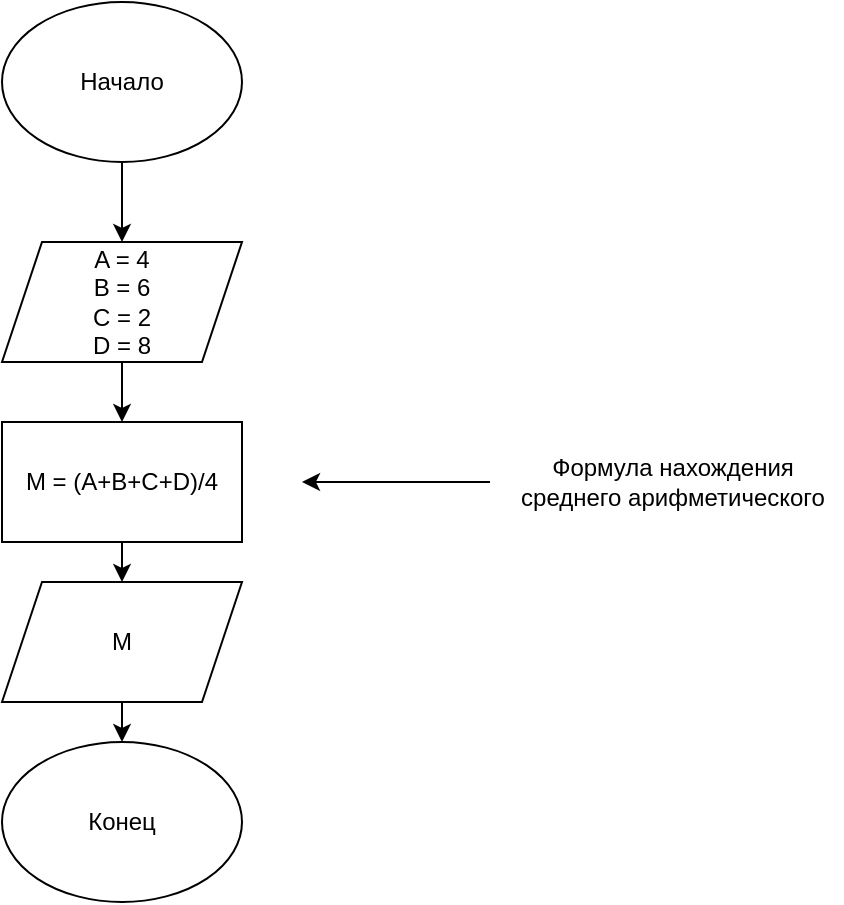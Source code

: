 <mxfile version="20.0.1" type="device" pages="2"><diagram id="C5RBs43oDa-KdzZeNtuy" name="Задача 3. Составить блок-схему нахождения среднего арифметического из 4-х чисел."><mxGraphModel dx="1374" dy="789" grid="1" gridSize="10" guides="1" tooltips="1" connect="1" arrows="1" fold="1" page="1" pageScale="1" pageWidth="827" pageHeight="1169" math="0" shadow="0"><root><mxCell id="WIyWlLk6GJQsqaUBKTNV-0"/><mxCell id="WIyWlLk6GJQsqaUBKTNV-1" parent="WIyWlLk6GJQsqaUBKTNV-0"/><mxCell id="jToJd1AHwoO0waYQYnia-0" value="Начало" style="ellipse;whiteSpace=wrap;html=1;" parent="WIyWlLk6GJQsqaUBKTNV-1" vertex="1"><mxGeometry x="120" y="40" width="120" height="80" as="geometry"/></mxCell><mxCell id="jToJd1AHwoO0waYQYnia-1" value="" style="endArrow=classic;html=1;rounded=0;exitX=0.5;exitY=1;exitDx=0;exitDy=0;entryX=0.5;entryY=0;entryDx=0;entryDy=0;" parent="WIyWlLk6GJQsqaUBKTNV-1" source="jToJd1AHwoO0waYQYnia-0" edge="1"><mxGeometry width="50" height="50" relative="1" as="geometry"><mxPoint x="13" y="240" as="sourcePoint"/><mxPoint x="180" y="160" as="targetPoint"/></mxGeometry></mxCell><mxCell id="jToJd1AHwoO0waYQYnia-2" value="&lt;span style=&quot;&quot;&gt;A = 4&lt;/span&gt;&lt;br style=&quot;&quot;&gt;&lt;span style=&quot;&quot;&gt;B = 6&lt;/span&gt;&lt;br style=&quot;&quot;&gt;&lt;span style=&quot;&quot;&gt;C = 2&lt;/span&gt;&lt;br style=&quot;&quot;&gt;&lt;span style=&quot;&quot;&gt;D = 8&lt;/span&gt;" style="shape=parallelogram;perimeter=parallelogramPerimeter;whiteSpace=wrap;html=1;fixedSize=1;" parent="WIyWlLk6GJQsqaUBKTNV-1" vertex="1"><mxGeometry x="120" y="160" width="120" height="60" as="geometry"/></mxCell><mxCell id="jToJd1AHwoO0waYQYnia-3" value="" style="endArrow=classic;html=1;rounded=0;exitX=0.5;exitY=1;exitDx=0;exitDy=0;" parent="WIyWlLk6GJQsqaUBKTNV-1" source="jToJd1AHwoO0waYQYnia-2" target="jToJd1AHwoO0waYQYnia-4" edge="1"><mxGeometry width="50" height="50" relative="1" as="geometry"><mxPoint x="180" y="260" as="sourcePoint"/><mxPoint x="180" y="250" as="targetPoint"/></mxGeometry></mxCell><mxCell id="jToJd1AHwoO0waYQYnia-4" value="M = (A+B+C+D)/4" style="rounded=0;whiteSpace=wrap;html=1;" parent="WIyWlLk6GJQsqaUBKTNV-1" vertex="1"><mxGeometry x="120" y="250" width="120" height="60" as="geometry"/></mxCell><mxCell id="jToJd1AHwoO0waYQYnia-5" value="" style="endArrow=classic;html=1;rounded=0;exitX=0.5;exitY=1;exitDx=0;exitDy=0;" parent="WIyWlLk6GJQsqaUBKTNV-1" source="jToJd1AHwoO0waYQYnia-4" target="jToJd1AHwoO0waYQYnia-6" edge="1"><mxGeometry width="50" height="50" relative="1" as="geometry"><mxPoint x="180" y="260" as="sourcePoint"/><mxPoint x="180" y="340" as="targetPoint"/></mxGeometry></mxCell><mxCell id="jToJd1AHwoO0waYQYnia-6" value="M" style="shape=parallelogram;perimeter=parallelogramPerimeter;whiteSpace=wrap;html=1;fixedSize=1;" parent="WIyWlLk6GJQsqaUBKTNV-1" vertex="1"><mxGeometry x="120" y="330" width="120" height="60" as="geometry"/></mxCell><mxCell id="jToJd1AHwoO0waYQYnia-7" value="Конец" style="ellipse;whiteSpace=wrap;html=1;" parent="WIyWlLk6GJQsqaUBKTNV-1" vertex="1"><mxGeometry x="120" y="410" width="120" height="80" as="geometry"/></mxCell><mxCell id="jToJd1AHwoO0waYQYnia-8" value="" style="endArrow=classic;html=1;rounded=0;exitX=0.5;exitY=1;exitDx=0;exitDy=0;entryX=0.5;entryY=0;entryDx=0;entryDy=0;" parent="WIyWlLk6GJQsqaUBKTNV-1" source="jToJd1AHwoO0waYQYnia-6" target="jToJd1AHwoO0waYQYnia-7" edge="1"><mxGeometry width="50" height="50" relative="1" as="geometry"><mxPoint x="180" y="380" as="sourcePoint"/><mxPoint x="230" y="330" as="targetPoint"/></mxGeometry></mxCell><mxCell id="VDC5bJ_ZYdcgdoOxUnnP-0" value="" style="endArrow=classic;html=1;rounded=0;" parent="WIyWlLk6GJQsqaUBKTNV-1" edge="1"><mxGeometry width="50" height="50" relative="1" as="geometry"><mxPoint x="364" y="280" as="sourcePoint"/><mxPoint x="270" y="280" as="targetPoint"/></mxGeometry></mxCell><mxCell id="VDC5bJ_ZYdcgdoOxUnnP-1" value="Формула нахождения&lt;br&gt;среднего арифметического" style="text;html=1;align=center;verticalAlign=middle;resizable=0;points=[];autosize=1;strokeColor=none;fillColor=none;" parent="WIyWlLk6GJQsqaUBKTNV-1" vertex="1"><mxGeometry x="370" y="265" width="170" height="30" as="geometry"/></mxCell></root></mxGraphModel></diagram><diagram id="ZHItxFfwyJM9wqCge1ok" name="Задача 6. Составить блок-схему нахождения факториала N"><mxGraphModel dx="1374" dy="789" grid="1" gridSize="10" guides="1" tooltips="1" connect="1" arrows="1" fold="1" page="1" pageScale="1" pageWidth="827" pageHeight="1169" math="0" shadow="0"><root><mxCell id="0"/><mxCell id="1" parent="0"/><mxCell id="CiOfcsdZ8kjkmpSNImLr-4" style="edgeStyle=orthogonalEdgeStyle;rounded=0;orthogonalLoop=1;jettySize=auto;html=1;exitX=0.5;exitY=1;exitDx=0;exitDy=0;entryX=0.5;entryY=0;entryDx=0;entryDy=0;" parent="1" source="CiOfcsdZ8kjkmpSNImLr-1" target="CiOfcsdZ8kjkmpSNImLr-2" edge="1"><mxGeometry relative="1" as="geometry"/></mxCell><mxCell id="CiOfcsdZ8kjkmpSNImLr-1" value="Начало" style="ellipse;whiteSpace=wrap;html=1;" parent="1" vertex="1"><mxGeometry x="190" y="80" width="120" height="80" as="geometry"/></mxCell><mxCell id="CiOfcsdZ8kjkmpSNImLr-6" style="edgeStyle=orthogonalEdgeStyle;rounded=0;orthogonalLoop=1;jettySize=auto;html=1;exitX=0.5;exitY=1;exitDx=0;exitDy=0;entryX=0.5;entryY=0;entryDx=0;entryDy=0;" parent="1" source="CiOfcsdZ8kjkmpSNImLr-2" target="CiOfcsdZ8kjkmpSNImLr-5" edge="1"><mxGeometry relative="1" as="geometry"/></mxCell><mxCell id="CiOfcsdZ8kjkmpSNImLr-2" value="ввод N" style="shape=parallelogram;perimeter=parallelogramPerimeter;whiteSpace=wrap;html=1;fixedSize=1;" parent="1" vertex="1"><mxGeometry x="190" y="190" width="120" height="60" as="geometry"/></mxCell><mxCell id="CiOfcsdZ8kjkmpSNImLr-14" style="edgeStyle=orthogonalEdgeStyle;rounded=0;orthogonalLoop=1;jettySize=auto;html=1;exitX=0.5;exitY=1;exitDx=0;exitDy=0;entryX=0.5;entryY=0;entryDx=0;entryDy=0;" parent="1" source="CiOfcsdZ8kjkmpSNImLr-5" target="CiOfcsdZ8kjkmpSNImLr-12" edge="1"><mxGeometry relative="1" as="geometry"/></mxCell><mxCell id="CiOfcsdZ8kjkmpSNImLr-5" value="х =1, A = 0" style="rounded=0;whiteSpace=wrap;html=1;" parent="1" vertex="1"><mxGeometry x="190" y="280" width="120" height="60" as="geometry"/></mxCell><mxCell id="CiOfcsdZ8kjkmpSNImLr-15" style="edgeStyle=orthogonalEdgeStyle;rounded=0;orthogonalLoop=1;jettySize=auto;html=1;exitX=0.5;exitY=1;exitDx=0;exitDy=0;entryX=0.5;entryY=0;entryDx=0;entryDy=0;" parent="1" source="CiOfcsdZ8kjkmpSNImLr-12" edge="1"><mxGeometry relative="1" as="geometry"><mxPoint x="250" y="500" as="targetPoint"/></mxGeometry></mxCell><mxCell id="55DOO3jflub3Pf6WHoel-6" style="edgeStyle=orthogonalEdgeStyle;rounded=0;orthogonalLoop=1;jettySize=auto;html=1;entryX=1;entryY=0.5;entryDx=0;entryDy=0;" parent="1" source="CiOfcsdZ8kjkmpSNImLr-12" target="CiOfcsdZ8kjkmpSNImLr-17" edge="1"><mxGeometry relative="1" as="geometry"><Array as="points"><mxPoint x="350" y="420"/><mxPoint x="350" y="630"/></Array></mxGeometry></mxCell><mxCell id="CiOfcsdZ8kjkmpSNImLr-12" value="х &amp;gt; N?" style="rhombus;whiteSpace=wrap;html=1;" parent="1" vertex="1"><mxGeometry x="210" y="380" width="80" height="80" as="geometry"/></mxCell><mxCell id="CiOfcsdZ8kjkmpSNImLr-20" value="" style="edgeStyle=orthogonalEdgeStyle;rounded=0;orthogonalLoop=1;jettySize=auto;html=1;" parent="1" source="CiOfcsdZ8kjkmpSNImLr-17" target="CiOfcsdZ8kjkmpSNImLr-19" edge="1"><mxGeometry relative="1" as="geometry"/></mxCell><mxCell id="CiOfcsdZ8kjkmpSNImLr-17" value="вывод А" style="shape=parallelogram;perimeter=parallelogramPerimeter;whiteSpace=wrap;html=1;fixedSize=1;" parent="1" vertex="1"><mxGeometry x="190" y="600" width="120" height="60" as="geometry"/></mxCell><mxCell id="CiOfcsdZ8kjkmpSNImLr-19" value="Конец" style="ellipse;whiteSpace=wrap;html=1;" parent="1" vertex="1"><mxGeometry x="190" y="690" width="120" height="60" as="geometry"/></mxCell><mxCell id="55DOO3jflub3Pf6WHoel-1" value="нет" style="text;html=1;align=center;verticalAlign=middle;resizable=0;points=[];autosize=1;strokeColor=none;fillColor=none;" parent="1" vertex="1"><mxGeometry x="325" y="390" width="30" height="20" as="geometry"/></mxCell><mxCell id="55DOO3jflub3Pf6WHoel-3" value="да" style="text;html=1;align=center;verticalAlign=middle;resizable=0;points=[];autosize=1;strokeColor=none;fillColor=none;" parent="1" vertex="1"><mxGeometry x="255" y="460" width="30" height="20" as="geometry"/></mxCell><mxCell id="55DOO3jflub3Pf6WHoel-5" style="edgeStyle=orthogonalEdgeStyle;rounded=0;orthogonalLoop=1;jettySize=auto;html=1;entryX=0;entryY=0.5;entryDx=0;entryDy=0;" parent="1" source="55DOO3jflub3Pf6WHoel-4" target="CiOfcsdZ8kjkmpSNImLr-12" edge="1"><mxGeometry relative="1" as="geometry"><mxPoint x="150" y="470" as="targetPoint"/><Array as="points"><mxPoint x="170" y="530"/><mxPoint x="170" y="420"/></Array></mxGeometry></mxCell><mxCell id="55DOO3jflub3Pf6WHoel-4" value="А = А*х&lt;br&gt;х = х+1" style="rounded=0;whiteSpace=wrap;html=1;" parent="1" vertex="1"><mxGeometry x="190" y="500" width="120" height="60" as="geometry"/></mxCell><mxCell id="55DOO3jflub3Pf6WHoel-7" value="Например необходимо просчитать факториал первых 10 чисел&lt;br&gt;&lt;br&gt;N=10&lt;br&gt;A = 0&lt;span style=&quot;white-space: pre;&quot;&gt;&#9;&lt;/span&gt;x=1&lt;br&gt;A=0*1=1&amp;nbsp; &amp;nbsp; &amp;nbsp; &amp;nbsp;x=2&lt;br&gt;A=1*2=2&amp;nbsp; &amp;nbsp; &amp;nbsp; &amp;nbsp;x=3&lt;br&gt;A=2*3=6&amp;nbsp; &amp;nbsp; &amp;nbsp; &amp;nbsp;x=4&lt;br&gt;A=6*4=24&amp;nbsp; &amp;nbsp; &amp;nbsp;x=5&lt;br&gt;A=24*5=120&amp;nbsp; &amp;nbsp;x=6&lt;br&gt;A=120*6=720&amp;nbsp; &amp;nbsp;x=7&lt;br&gt;A=720*7=5040&amp;nbsp; x=8&lt;br&gt;A=5040*8=40320&amp;nbsp; x=9&lt;br&gt;A=40320*9=362880&amp;nbsp; x=10&lt;br&gt;A=362880*10=3628800&amp;nbsp; x=11" style="text;html=1;align=center;verticalAlign=middle;resizable=0;points=[];autosize=1;strokeColor=none;fillColor=none;" parent="1" vertex="1"><mxGeometry x="295" y="30" width="370" height="200" as="geometry"/></mxCell><mxCell id="55DOO3jflub3Pf6WHoel-8" value="A=55" style="text;html=1;align=center;verticalAlign=middle;resizable=0;points=[];autosize=1;strokeColor=none;fillColor=none;" parent="1" vertex="1"><mxGeometry x="460" y="250" width="40" height="20" as="geometry"/></mxCell></root></mxGraphModel></diagram></mxfile>